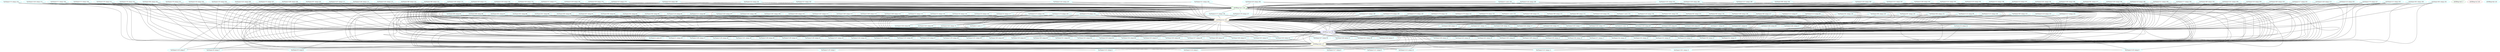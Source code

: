graph {
"VarName('t8',temp)"[color=cyan,label="VarName('t8',temp).0"]
"VarName('t129',temp)"[color=cyan,label="VarName('t129',temp).1"]
"VarName('t128',temp)"[color=cyan,label="VarName('t128',temp).2"]
"VarName('t9',temp)"[color=cyan,label="VarName('t9',temp).3"]
"VarName('t125',temp)"[color=cyan,label="VarName('t125',temp).4"]
"VarName('t124',temp)"[color=cyan,label="VarName('t124',temp).5"]
"VarName('t127',temp)"[color=cyan,label="VarName('t127',temp).6"]
"ASMReg('edi')"[color=forestgreen,label="ASMReg('edi').7"]
"VarName('t121',temp)"[color=cyan,label="VarName('t121',temp).8"]
"VarName('t120',temp)"[color=cyan,label="VarName('t120',temp).9"]
"VarName('t123',temp)"[color=cyan,label="VarName('t123',temp).10"]
"VarName('t122',temp)"[color=cyan,label="VarName('t122',temp).11"]
"VarName('t181',temp)"[color=cyan,label="VarName('t181',temp).12"]
"ASMReg('edx')"[color=yellow,label="ASMReg('edx').13"]
"VarName('t58',temp)"[color=cyan,label="VarName('t58',temp).14"]
"VarName('t59',temp)"[color=cyan,label="VarName('t59',temp).15"]
"VarName('t56',temp)"[color=cyan,label="VarName('t56',temp).16"]
"VarName('t57',temp)"[color=cyan,label="VarName('t57',temp).17"]
"VarName('t54',temp)"[color=cyan,label="VarName('t54',temp).18"]
"VarName('t55',temp)"[color=cyan,label="VarName('t55',temp).19"]
"VarName('t52',temp)"[color=cyan,label="VarName('t52',temp).20"]
"VarName('t53',temp)"[color=cyan,label="VarName('t53',temp).21"]
"VarName('t50',temp)"[color=cyan,label="VarName('t50',temp).22"]
"VarName('t51',temp)"[color=cyan,label="VarName('t51',temp).23"]
"VarName('t0',temp)"[color=cyan,label="VarName('t0',temp).24"]
"VarName('a',user)"[color=cyan,label="VarName('a',user).25"]
"VarName('t1',temp)"[color=cyan,label="VarName('t1',temp).26"]
"VarName('t190',temp)"[color=cyan,label="VarName('t190',temp).27"]
"VarName('t126',temp)"[color=cyan,label="VarName('t126',temp).28"]
"VarName('t101',temp)"[color=cyan,label="VarName('t101',temp).29"]
"VarName('t138',temp)"[color=cyan,label="VarName('t138',temp).30"]
"VarName('t139',temp)"[color=cyan,label="VarName('t139',temp).31"]
"VarName('t136',temp)"[color=cyan,label="VarName('t136',temp).32"]
"VarName('t137',temp)"[color=cyan,label="VarName('t137',temp).33"]
"VarName('t134',temp)"[color=cyan,label="VarName('t134',temp).34"]
"VarName('t135',temp)"[color=cyan,label="VarName('t135',temp).35"]
"VarName('t132',temp)"[color=cyan,label="VarName('t132',temp).36"]
"VarName('t133',temp)"[color=cyan,label="VarName('t133',temp).37"]
"VarName('t130',temp)"[color=cyan,label="VarName('t130',temp).38"]
"VarName('t131',temp)"[color=cyan,label="VarName('t131',temp).39"]
"VarName('t38',temp)"[color=cyan,label="VarName('t38',temp).40"]
"VarName('t39',temp)"[color=cyan,label="VarName('t39',temp).41"]
"VarName('t30',temp)"[color=cyan,label="VarName('t30',temp).42"]
"VarName('t31',temp)"[color=cyan,label="VarName('t31',temp).43"]
"VarName('t32',temp)"[color=cyan,label="VarName('t32',temp).44"]
"VarName('t33',temp)"[color=cyan,label="VarName('t33',temp).45"]
"VarName('t34',temp)"[color=cyan,label="VarName('t34',temp).46"]
"VarName('t35',temp)"[color=cyan,label="VarName('t35',temp).47"]
"VarName('t36',temp)"[color=cyan,label="VarName('t36',temp).48"]
"VarName('t37',temp)"[color=cyan,label="VarName('t37',temp).49"]
"VarName('t49',temp)"[color=cyan,label="VarName('t49',temp).50"]
"VarName('t48',temp)"[color=cyan,label="VarName('t48',temp).51"]
"VarName('t45',temp)"[color=cyan,label="VarName('t45',temp).52"]
"VarName('t44',temp)"[color=cyan,label="VarName('t44',temp).53"]
"VarName('t47',temp)"[color=cyan,label="VarName('t47',temp).54"]
"VarName('t46',temp)"[color=cyan,label="VarName('t46',temp).55"]
"VarName('t41',temp)"[color=cyan,label="VarName('t41',temp).56"]
"VarName('t40',temp)"[color=cyan,label="VarName('t40',temp).57"]
"VarName('t43',temp)"[color=cyan,label="VarName('t43',temp).58"]
"VarName('t42',temp)"[color=cyan,label="VarName('t42',temp).59"]
"ASMReg('esi')"[color=brown,label="ASMReg('esi').60"]
"VarName('t192',temp)"[color=cyan,label="VarName('t192',temp).61"]
"ASMReg('ebx')"[color=cyan,label="ASMReg('ebx').62"]
"VarName('t189',temp)"[color=cyan,label="VarName('t189',temp).63"]
"ASMReg('esp')"[color=blue,label="ASMReg('esp').64"]
"VarName('t187',temp)"[color=cyan,label="VarName('t187',temp).65"]
"VarName('t186',temp)"[color=cyan,label="VarName('t186',temp).66"]
"VarName('t185',temp)"[color=cyan,label="VarName('t185',temp).67"]
"VarName('t184',temp)"[color=cyan,label="VarName('t184',temp).68"]
"VarName('t183',temp)"[color=cyan,label="VarName('t183',temp).69"]
"VarName('t182',temp)"[color=cyan,label="VarName('t182',temp).70"]
"VarName('z',user)"[color=cyan,label="VarName('z',user).71"]
"VarName('t180',temp)"[color=cyan,label="VarName('t180',temp).72"]
"VarName('t107',temp)"[color=cyan,label="VarName('t107',temp).73"]
"VarName('t106',temp)"[color=cyan,label="VarName('t106',temp).74"]
"VarName('t105',temp)"[color=cyan,label="VarName('t105',temp).75"]
"VarName('t104',temp)"[color=cyan,label="VarName('t104',temp).76"]
"VarName('t103',temp)"[color=cyan,label="VarName('t103',temp).77"]
"VarName('t102',temp)"[color=cyan,label="VarName('t102',temp).78"]
"VarName('b',user)"[color=cyan,label="VarName('b',user).79"]
"VarName('t100',temp)"[color=cyan,label="VarName('t100',temp).80"]
"VarName('t109',temp)"[color=cyan,label="VarName('t109',temp).81"]
"VarName('t108',temp)"[color=cyan,label="VarName('t108',temp).82"]
"VarName('t7',temp)"[color=cyan,label="VarName('t7',temp).83"]
"ASMReg('ecx')"[color=orange,label="ASMReg('ecx').84"]
"VarName('t69',temp)"[color=cyan,label="VarName('t69',temp).85"]
"VarName('t68',temp)"[color=cyan,label="VarName('t68',temp).86"]
"VarName('t63',temp)"[color=cyan,label="VarName('t63',temp).87"]
"VarName('t62',temp)"[color=cyan,label="VarName('t62',temp).88"]
"VarName('t61',temp)"[color=cyan,label="VarName('t61',temp).89"]
"VarName('t60',temp)"[color=cyan,label="VarName('t60',temp).90"]
"VarName('t67',temp)"[color=cyan,label="VarName('t67',temp).91"]
"VarName('t66',temp)"[color=cyan,label="VarName('t66',temp).92"]
"VarName('t65',temp)"[color=cyan,label="VarName('t65',temp).93"]
"VarName('t64',temp)"[color=cyan,label="VarName('t64',temp).94"]
"VarName('t110',temp)"[color=cyan,label="VarName('t110',temp).95"]
"VarName('t111',temp)"[color=cyan,label="VarName('t111',temp).96"]
"VarName('t112',temp)"[color=cyan,label="VarName('t112',temp).97"]
"VarName('t113',temp)"[color=cyan,label="VarName('t113',temp).98"]
"VarName('t114',temp)"[color=cyan,label="VarName('t114',temp).99"]
"VarName('t115',temp)"[color=cyan,label="VarName('t115',temp).100"]
"VarName('t116',temp)"[color=cyan,label="VarName('t116',temp).101"]
"VarName('t117',temp)"[color=cyan,label="VarName('t117',temp).102"]
"VarName('t118',temp)"[color=cyan,label="VarName('t118',temp).103"]
"VarName('t119',temp)"[color=cyan,label="VarName('t119',temp).104"]
"VarName('t161',temp)"[color=cyan,label="VarName('t161',temp).105"]
"VarName('t160',temp)"[color=cyan,label="VarName('t160',temp).106"]
"VarName('t163',temp)"[color=cyan,label="VarName('t163',temp).107"]
"VarName('t162',temp)"[color=cyan,label="VarName('t162',temp).108"]
"VarName('t165',temp)"[color=cyan,label="VarName('t165',temp).109"]
"VarName('t164',temp)"[color=cyan,label="VarName('t164',temp).110"]
"VarName('t167',temp)"[color=cyan,label="VarName('t167',temp).111"]
"VarName('t166',temp)"[color=cyan,label="VarName('t166',temp).112"]
"VarName('t169',temp)"[color=cyan,label="VarName('t169',temp).113"]
"VarName('t168',temp)"[color=cyan,label="VarName('t168',temp).114"]
"VarName('t2',temp)"[color=cyan,label="VarName('t2',temp).115"]
"VarName('t3',temp)"[color=cyan,label="VarName('t3',temp).116"]
"VarName('t4',temp)"[color=cyan,label="VarName('t4',temp).117"]
"VarName('t5',temp)"[color=cyan,label="VarName('t5',temp).118"]
"VarName('t6',temp)"[color=cyan,label="VarName('t6',temp).119"]
"VarName('y',user)"[color=cyan,label="VarName('y',user).120"]
"VarName('t148',temp)"[color=cyan,label="VarName('t148',temp).121"]
"VarName('t98',temp)"[color=cyan,label="VarName('t98',temp).122"]
"VarName('t99',temp)"[color=cyan,label="VarName('t99',temp).123"]
"VarName('c',user)"[color=cyan,label="VarName('c',user).124"]
"VarName('t92',temp)"[color=cyan,label="VarName('t92',temp).125"]
"VarName('t93',temp)"[color=cyan,label="VarName('t93',temp).126"]
"VarName('t90',temp)"[color=cyan,label="VarName('t90',temp).127"]
"VarName('t91',temp)"[color=cyan,label="VarName('t91',temp).128"]
"VarName('t96',temp)"[color=cyan,label="VarName('t96',temp).129"]
"VarName('t97',temp)"[color=cyan,label="VarName('t97',temp).130"]
"VarName('t94',temp)"[color=cyan,label="VarName('t94',temp).131"]
"VarName('t95',temp)"[color=cyan,label="VarName('t95',temp).132"]
"VarName('t172',temp)"[color=cyan,label="VarName('t172',temp).133"]
"VarName('t173',temp)"[color=cyan,label="VarName('t173',temp).134"]
"VarName('t170',temp)"[color=cyan,label="VarName('t170',temp).135"]
"VarName('t171',temp)"[color=cyan,label="VarName('t171',temp).136"]
"VarName('t176',temp)"[color=cyan,label="VarName('t176',temp).137"]
"VarName('t177',temp)"[color=cyan,label="VarName('t177',temp).138"]
"VarName('t174',temp)"[color=cyan,label="VarName('t174',temp).139"]
"VarName('t175',temp)"[color=cyan,label="VarName('t175',temp).140"]
"VarName('t178',temp)"[color=cyan,label="VarName('t178',temp).141"]
"VarName('t179',temp)"[color=cyan,label="VarName('t179',temp).142"]
"VarName('t74',temp)"[color=cyan,label="VarName('t74',temp).143"]
"ASMReg('eax')"[color=green,label="ASMReg('eax').144"]
"VarName('t76',temp)"[color=cyan,label="VarName('t76',temp).145"]
"VarName('t77',temp)"[color=cyan,label="VarName('t77',temp).146"]
"VarName('t70',temp)"[color=cyan,label="VarName('t70',temp).147"]
"VarName('t71',temp)"[color=cyan,label="VarName('t71',temp).148"]
"VarName('t72',temp)"[color=cyan,label="VarName('t72',temp).149"]
"VarName('t73',temp)"[color=cyan,label="VarName('t73',temp).150"]
"VarName('t144',temp)"[color=cyan,label="VarName('t144',temp).151"]
"VarName('t78',temp)"[color=cyan,label="VarName('t78',temp).152"]
"VarName('t79',temp)"[color=cyan,label="VarName('t79',temp).153"]
"VarName('t89',temp)"[color=cyan,label="VarName('t89',temp).154"]
"VarName('t88',temp)"[color=cyan,label="VarName('t88',temp).155"]
"VarName('t191',temp)"[color=cyan,label="VarName('t191',temp).156"]
"VarName('t81',temp)"[color=cyan,label="VarName('t81',temp).157"]
"VarName('t80',temp)"[color=cyan,label="VarName('t80',temp).158"]
"VarName('t83',temp)"[color=cyan,label="VarName('t83',temp).159"]
"VarName('t82',temp)"[color=cyan,label="VarName('t82',temp).160"]
"VarName('t85',temp)"[color=cyan,label="VarName('t85',temp).161"]
"VarName('t84',temp)"[color=cyan,label="VarName('t84',temp).162"]
"VarName('t87',temp)"[color=cyan,label="VarName('t87',temp).163"]
"VarName('t86',temp)"[color=cyan,label="VarName('t86',temp).164"]
"VarName('t149',temp)"[color=cyan,label="VarName('t149',temp).165"]
"VarName('t193',temp)"[color=cyan,label="VarName('t193',temp).166"]
"VarName('t143',temp)"[color=cyan,label="VarName('t143',temp).167"]
"VarName('t194',temp)"[color=cyan,label="VarName('t194',temp).168"]
"VarName('t141',temp)"[color=cyan,label="VarName('t141',temp).169"]
"VarName('t140',temp)"[color=cyan,label="VarName('t140',temp).170"]
"VarName('t147',temp)"[color=cyan,label="VarName('t147',temp).171"]
"VarName('t146',temp)"[color=cyan,label="VarName('t146',temp).172"]
"VarName('t145',temp)"[color=cyan,label="VarName('t145',temp).173"]
"VarName('t195',temp)"[color=cyan,label="VarName('t195',temp).174"]
"VarName('t29',temp)"[color=cyan,label="VarName('t29',temp).175"]
"VarName('t28',temp)"[color=cyan,label="VarName('t28',temp).176"]
"VarName('t27',temp)"[color=cyan,label="VarName('t27',temp).177"]
"VarName('t26',temp)"[color=cyan,label="VarName('t26',temp).178"]
"VarName('t25',temp)"[color=cyan,label="VarName('t25',temp).179"]
"VarName('t24',temp)"[color=cyan,label="VarName('t24',temp).180"]
"VarName('t23',temp)"[color=cyan,label="VarName('t23',temp).181"]
"VarName('t22',temp)"[color=cyan,label="VarName('t22',temp).182"]
"VarName('t21',temp)"[color=cyan,label="VarName('t21',temp).183"]
"VarName('t20',temp)"[color=cyan,label="VarName('t20',temp).184"]
"VarName('x',user)"[color=cyan,label="VarName('x',user).185"]
"VarName('t154',temp)"[color=cyan,label="VarName('t154',temp).186"]
"VarName('t155',temp)"[color=cyan,label="VarName('t155',temp).187"]
"VarName('t156',temp)"[color=cyan,label="VarName('t156',temp).188"]
"VarName('t157',temp)"[color=cyan,label="VarName('t157',temp).189"]
"VarName('t150',temp)"[color=cyan,label="VarName('t150',temp).190"]
"VarName('t151',temp)"[color=cyan,label="VarName('t151',temp).191"]
"VarName('t152',temp)"[color=cyan,label="VarName('t152',temp).192"]
"VarName('t153',temp)"[color=cyan,label="VarName('t153',temp).193"]
"VarName('t158',temp)"[color=cyan,label="VarName('t158',temp).194"]
"VarName('t159',temp)"[color=cyan,label="VarName('t159',temp).195"]
"VarName('t12',temp)"[color=cyan,label="VarName('t12',temp).196"]
"VarName('t13',temp)"[color=cyan,label="VarName('t13',temp).197"]
"VarName('t10',temp)"[color=cyan,label="VarName('t10',temp).198"]
"VarName('t11',temp)"[color=cyan,label="VarName('t11',temp).199"]
"VarName('t16',temp)"[color=cyan,label="VarName('t16',temp).200"]
"VarName('t17',temp)"[color=cyan,label="VarName('t17',temp).201"]
"VarName('t14',temp)"[color=cyan,label="VarName('t14',temp).202"]
"VarName('t15',temp)"[color=cyan,label="VarName('t15',temp).203"]
"VarName('t18',temp)"[color=cyan,label="VarName('t18',temp).204"]
"VarName('t19',temp)"[color=cyan,label="VarName('t19',temp).205"]
"VarName('t142',temp)"[color=cyan,label="VarName('t142',temp).206"]
"VarName('t75',temp)"[color=cyan,label="VarName('t75',temp).207"]
"VarName('t188',temp)"[color=cyan,label="VarName('t188',temp).208"]

"VarName('t89',temp)" -- "ASMReg('ecx')"
"VarName('t18',temp)" -- "ASMReg('edx')"
"ASMReg('eax')" -- "VarName('t175',temp)"
"VarName('t177',temp)" -- "ASMReg('esp')"
"ASMReg('esp')" -- "VarName('t30',temp)"
"VarName('t27',temp)" -- "ASMReg('edx')"
"VarName('t179',temp)" -- "ASMReg('edx')"
"VarName('t74',temp)" -- "ASMReg('edx')"
"VarName('t106',temp)" -- "ASMReg('edx')"
"ASMReg('eax')" -- "VarName('t38',temp)"
"ASMReg('eax')" -- "VarName('t65',temp)"
"VarName('c',user)" -- "ASMReg('esp')"
"ASMReg('eax')" -- "VarName('t165',temp)"
"ASMReg('eax')" -- "VarName('t47',temp)"
"VarName('t132',temp)" -- "ASMReg('edx')"
"ASMReg('eax')" -- "VarName('t179',temp)"
"VarName('t50',temp)" -- "ASMReg('edx')"
"ASMReg('eax')" -- "VarName('t176',temp)"
"ASMReg('eax')" -- "VarName('t121',temp)"
"VarName('t54',temp)" -- "ASMReg('edx')"
"VarName('t96',temp)" -- "ASMReg('edx')"
"VarName('t115',temp)" -- "ASMReg('esp')"
"VarName('t63',temp)" -- "ASMReg('edx')"
"VarName('t188',temp)" -- "ASMReg('ecx')"
"VarName('t149',temp)" -- "ASMReg('esp')"
"ASMReg('ecx')" -- "VarName('t35',temp)"
"VarName('t28',temp)" -- "ASMReg('ecx')"
"VarName('t141',temp)" -- "ASMReg('eax')"
"ASMReg('esp')" -- "VarName('t52',temp)"
"VarName('t82',temp)" -- "ASMReg('edx')"
"ASMReg('eax')" -- "ASMReg('edx')"
"VarName('t4',temp)" -- "ASMReg('ecx')"
"VarName('t5',temp)" -- "ASMReg('esp')"
"VarName('t14',temp)" -- "ASMReg('eax')"
"VarName('t15',temp)" -- "ASMReg('eax')"
"VarName('t14',temp)" -- "ASMReg('ecx')"
"VarName('t178',temp)" -- "ASMReg('edx')"
"VarName('t18',temp)" -- "ASMReg('esp')"
"VarName('t34',temp)" -- "ASMReg('edx')"
"VarName('t17',temp)" -- "ASMReg('esp')"
"VarName('t169',temp)" -- "ASMReg('edx')"
"VarName('t11',temp)" -- "ASMReg('ecx')"
"ASMReg('ecx')" -- "VarName('t139',temp)"
"ASMReg('esp')" -- "VarName('t9',temp)"
"ASMReg('eax')" -- "VarName('t185',temp)"
"VarName('t112',temp)" -- "ASMReg('edx')"
"ASMReg('ecx')" -- "VarName('t106',temp)"
"VarName('t70',temp)" -- "ASMReg('esp')"
"VarName('t169',temp)" -- "ASMReg('esp')"
"ASMReg('esp')" -- "VarName('t135',temp)"
"ASMReg('ecx')" -- "VarName('a',user)"
"ASMReg('eax')" -- "VarName('t128',temp)"
"ASMReg('eax')" -- "VarName('t183',temp)"
"VarName('t11',temp)" -- "ASMReg('esp')"
"ASMReg('ecx')" -- "VarName('t181',temp)"
"VarName('t151',temp)" -- "ASMReg('esp')"
"ASMReg('eax')" -- "VarName('t0',temp)"
"ASMReg('ecx')" -- "VarName('t32',temp)"
"ASMReg('eax')" -- "VarName('t102',temp)"
"VarName('t28',temp)" -- "ASMReg('edx')"
"VarName('t147',temp)" -- "ASMReg('eax')"
"VarName('t96',temp)" -- "ASMReg('esp')"
"VarName('t66',temp)" -- "ASMReg('ecx')"
"VarName('t152',temp)" -- "ASMReg('eax')"
"VarName('t149',temp)" -- "ASMReg('eax')"
"VarName('t186',temp)" -- "ASMReg('edx')"
"VarName('t176',temp)" -- "ASMReg('esp')"
"VarName('t140',temp)" -- "ASMReg('eax')"
"VarName('t95',temp)" -- "ASMReg('esp')"
"VarName('t82',temp)" -- "ASMReg('esp')"
"VarName('t81',temp)" -- "ASMReg('eax')"
"ASMReg('ecx')" -- "VarName('t123',temp)"
"ASMReg('ecx')" -- "VarName('t132',temp)"
"VarName('t195',temp)" -- "ASMReg('eax')"
"ASMReg('eax')" -- "VarName('t93',temp)"
"VarName('t100',temp)" -- "ASMReg('edx')"
"VarName('t193',temp)" -- "ASMReg('ecx')"
"VarName('t157',temp)" -- "ASMReg('esp')"
"ASMReg('ecx')" -- "VarName('t109',temp)"
"VarName('t45',temp)" -- "ASMReg('edx')"
"ASMReg('eax')" -- "VarName('t49',temp)"
"ASMReg('eax')" -- "VarName('t51',temp)"
"VarName('t179',temp)" -- "ASMReg('esp')"
"ASMReg('eax')" -- "VarName('t169',temp)"
"ASMReg('esp')" -- "VarName('a',user)"
"VarName('t170',temp)" -- "ASMReg('ecx')"
"VarName('t114',temp)" -- "ASMReg('esp')"
"ASMReg('eax')" -- "VarName('c',user)"
"ASMReg('eax')" -- "VarName('t133',temp)"
"ASMReg('edx')" -- "VarName('t120',temp)"
"ASMReg('esp')" -- "VarName('t44',temp)"
"ASMReg('ecx')" -- "VarName('t55',temp)"
"VarName('t86',temp)" -- "ASMReg('esp')"
"VarName('t166',temp)" -- "ASMReg('edx')"
"ASMReg('ecx')" -- "VarName('t44',temp)"
"ASMReg('esp')" -- "VarName('t189',temp)"
"ASMReg('eax')" -- "VarName('t3',temp)"
"VarName('t88',temp)" -- "ASMReg('ecx')"
"VarName('t16',temp)" -- "ASMReg('esp')"
"ASMReg('ecx')" -- "VarName('t120',temp)"
"ASMReg('ecx')" -- "VarName('t54',temp)"
"VarName('t172',temp)" -- "ASMReg('ecx')"
"ASMReg('esp')" -- "VarName('t35',temp)"
"ASMReg('eax')" -- "VarName('t98',temp)"
"VarName('t167',temp)" -- "ASMReg('esp')"
"ASMReg('eax')" -- "VarName('t35',temp)"
"ASMReg('eax')" -- "VarName('t60',temp)"
"ASMReg('ecx')" -- "VarName('t7',temp)"
"VarName('t119',temp)" -- "ASMReg('edx')"
"VarName('t135',temp)" -- "ASMReg('edx')"
"VarName('t38',temp)" -- "ASMReg('edx')"
"ASMReg('esp')" -- "VarName('t101',temp)"
"VarName('t157',temp)" -- "ASMReg('eax')"
"VarName('t84',temp)" -- "ASMReg('edx')"
"VarName('t57',temp)" -- "ASMReg('edx')"
"VarName('t91',temp)" -- "ASMReg('edx')"
"ASMReg('eax')" -- "VarName('t138',temp)"
"ASMReg('eax')" -- "VarName('t124',temp)"
"VarName('t150',temp)" -- "ASMReg('edx')"
"VarName('t17',temp)" -- "ASMReg('ecx')"
"ASMReg('eax')" -- "VarName('t116',temp)"
"ASMReg('esp')" -- "VarName('t192',temp)"
"VarName('t170',temp)" -- "ASMReg('edx')"
"VarName('t180',temp)" -- "ASMReg('edx')"
"VarName('t33',temp)" -- "ASMReg('edx')"
"VarName('t97',temp)" -- "ASMReg('ecx')"
"ASMReg('esp')" -- "VarName('t32',temp)"
"VarName('x',user)" -- "ASMReg('esp')"
"ASMReg('eax')" -- "VarName('t63',temp)"
"VarName('t83',temp)" -- "ASMReg('esp')"
"VarName('t130',temp)" -- "ASMReg('edx')"
"VarName('t29',temp)" -- "ASMReg('esp')"
"ASMReg('eax')" -- "VarName('t67',temp)"
"VarName('t134',temp)" -- "ASMReg('edx')"
"ASMReg('eax')" -- "VarName('t167',temp)"
"VarName('t156',temp)" -- "ASMReg('eax')"
"VarName('t16',temp)" -- "ASMReg('edx')"
"ASMReg('eax')" -- "VarName('t45',temp)"
"VarName('t6',temp)" -- "ASMReg('ecx')"
"VarName('t90',temp)" -- "ASMReg('edx')"
"ASMReg('esp')" -- "VarName('t132',temp)"
"VarName('t166',temp)" -- "ASMReg('esp')"
"VarName('t190',temp)" -- "ASMReg('edx')"
"VarName('t154',temp)" -- "ASMReg('ecx')"
"VarName('t17',temp)" -- "ASMReg('eax')"
"VarName('t78',temp)" -- "ASMReg('esp')"
"VarName('t87',temp)" -- "ASMReg('esp')"
"ASMReg('ecx')" -- "VarName('t37',temp)"
"ASMReg('eax')" -- "VarName('t105',temp)"
"VarName('t114',temp)" -- "ASMReg('edx')"
"ASMReg('esp')" -- "VarName('t50',temp)"
"ASMReg('ecx')" -- "VarName('t59',temp)"
"VarName('t32',temp)" -- "ASMReg('edx')"
"ASMReg('ecx')" -- "VarName('t48',temp)"
"VarName('t5',temp)" -- "ASMReg('edx')"
"VarName('t166',temp)" -- "ASMReg('ecx')"
"VarName('t65',temp)" -- "ASMReg('ecx')"
"VarName('t100',temp)" -- "ASMReg('esp')"
"ASMReg('eax')" -- "VarName('t187',temp)"
"VarName('t80',temp)" -- "ASMReg('ecx')"
"VarName('t72',temp)" -- "ASMReg('eax')"
"ASMReg('ecx')" -- "VarName('t104',temp)"
"VarName('y',user)" -- "ASMReg('edx')"
"VarName('t98',temp)" -- "ASMReg('esp')"
"VarName('t176',temp)" -- "ASMReg('edx')"
"VarName('t21',temp)" -- "ASMReg('eax')"
"VarName('t66',temp)" -- "ASMReg('esp')"
"VarName('t183',temp)" -- "ASMReg('esp')"
"VarName('t51',temp)" -- "ASMReg('edx')"
"VarName('t89',temp)" -- "ASMReg('eax')"
"VarName('t164',temp)" -- "ASMReg('ecx')"
"ASMReg('ecx')" -- "VarName('t187',temp)"
"VarName('t25',temp)" -- "ASMReg('eax')"
"ASMReg('eax')" -- "VarName('t134',temp)"
"VarName('t191',temp)" -- "ASMReg('ecx')"
"ASMReg('esp')" -- "VarName('t59',temp)"
"ASMReg('esp')" -- "ASMReg('esp')"
"ASMReg('ecx')" -- "VarName('t52',temp)"
"ASMReg('ecx')" -- "VarName('b',user)"
"VarName('t80',temp)" -- "ASMReg('esp')"
"VarName('t88',temp)" -- "ASMReg('edx')"
"VarName('t27',temp)" -- "ASMReg('ecx')"
"VarName('t173',temp)" -- "ASMReg('ecx')"
"VarName('t70',temp)" -- "ASMReg('edx')"
"VarName('t102',temp)" -- "ASMReg('edx')"
"ASMReg('ecx')" -- "VarName('t130',temp)"
"ASMReg('eax')" -- "VarName('t59',temp)"
"VarName('t150',temp)" -- "ASMReg('eax')"
"VarName('t81',temp)" -- "ASMReg('edx')"
"ASMReg('eax')" -- "VarName('t95',temp)"
"ASMReg('eax')" -- "VarName('t61',temp)"
"ASMReg('eax')" -- "VarName('t32',temp)"
"ASMReg('eax')" -- "VarName('t53',temp)"
"ASMReg('ecx')" -- "VarName('t8',temp)"
"VarName('t13',temp)" -- "ASMReg('eax')"
"VarName('t1',temp)" -- "ASMReg('edx')"
"VarName('t15',temp)" -- "ASMReg('ecx')"
"VarName('t160',temp)" -- "ASMReg('esp')"
"VarName('t175',temp)" -- "ASMReg('esp')"
"VarName('t164',temp)" -- "ASMReg('edx')"
"ASMReg('esp')" -- "VarName('t125',temp)"
"VarName('t19',temp)" -- "ASMReg('ecx')"
"ASMReg('esp')" -- "VarName('t46',temp)"
"VarName('t157',temp)" -- "ASMReg('edx')"
"ASMReg('eax')" -- "VarName('t117',temp)"
"ASMReg('ecx')" -- "VarName('t46',temp)"
"VarName('t94',temp)" -- "ASMReg('edx')"
"ASMReg('eax')" -- "VarName('t1',temp)"
"VarName('t171',temp)" -- "ASMReg('ecx')"
"VarName('t82',temp)" -- "ASMReg('eax')"
"ASMReg('esp')" -- "VarName('t37',temp)"
"ASMReg('eax')" -- "VarName('t50',temp)"
"VarName('t116',temp)" -- "ASMReg('ecx')"
"VarName('t137',temp)" -- "ASMReg('edx')"
"VarName('t36',temp)" -- "ASMReg('edx')"
"ASMReg('eax')" -- "VarName('t58',temp)"
"ASMReg('eax')" -- "VarName('t62',temp)"
"ASMReg('ecx')" -- "VarName('t1',temp)"
"VarName('t146',temp)" -- "ASMReg('edx')"
"VarName('t11',temp)" -- "ASMReg('edx')"
"VarName('t6',temp)" -- "ASMReg('esp')"
"VarName('t93',temp)" -- "ASMReg('edx')"
"ASMReg('esp')" -- "VarName('t127',temp)"
"VarName('t91',temp)" -- "ASMReg('ecx')"
"VarName('t178',temp)" -- "ASMReg('ecx')"
"VarName('t0',temp)" -- "ASMReg('edx')"
"VarName('t155',temp)" -- "ASMReg('ecx')"
"VarName('t85',temp)" -- "ASMReg('ecx')"
"VarName('a',user)" -- "ASMReg('edx')"
"VarName('t81',temp)" -- "ASMReg('esp')"
"VarName('t147',temp)" -- "ASMReg('edx')"
"VarName('t113',temp)" -- "ASMReg('edx')"
"ASMReg('ecx')" -- "VarName('t38',temp)"
"ASMReg('esp')" -- "VarName('t138',temp)"
"ASMReg('eax')" -- "VarName('t108',temp)"
"VarName('t31',temp)" -- "ASMReg('edx')"
"VarName('t94',temp)" -- "ASMReg('ecx')"
"VarName('t142',temp)" -- "ASMReg('eax')"
"VarName('t193',temp)" -- "ASMReg('eax')"
"ASMReg('ecx')" -- "VarName('t129',temp)"
"VarName('t65',temp)" -- "ASMReg('esp')"
"VarName('t83',temp)" -- "ASMReg('ecx')"
"ASMReg('ecx')" -- "VarName('t103',temp)"
"VarName('t24',temp)" -- "ASMReg('ecx')"
"VarName('t171',temp)" -- "ASMReg('edx')"
"ASMReg('eax')" -- "VarName('t43',temp)"
"ASMReg('eax')" -- "VarName('t74',temp)"
"ASMReg('eax')" -- "VarName('t163',temp)"
"ASMReg('esp')" -- "VarName('t130',temp)"
"VarName('t2',temp)" -- "ASMReg('esp')"
"VarName('t67',temp)" -- "ASMReg('edx')"
"VarName('t167',temp)" -- "ASMReg('ecx')"
"ASMReg('ecx')" -- "VarName('t182',temp)"
"VarName('t7',temp)" -- "ASMReg('esp')"
"ASMReg('ecx')" -- "VarName('t31',temp)"
"ASMReg('eax')" -- "VarName('t107',temp)"
"ASMReg('esp')" -- "VarName('t56',temp)"
"VarName('t74',temp)" -- "ASMReg('esp')"
"VarName('t143',temp)" -- "ASMReg('eax')"
"VarName('t26',temp)" -- "ASMReg('ecx')"
"VarName('t141',temp)" -- "ASMReg('esp')"
"VarName('t194',temp)" -- "ASMReg('edx')"
"VarName('t77',temp)" -- "ASMReg('edx')"
"VarName('t91',temp)" -- "ASMReg('esp')"
"VarName('t146',temp)" -- "ASMReg('esp')"
"VarName('t148',temp)" -- "ASMReg('esp')"
"ASMReg('ecx')" -- "VarName('t39',temp)"
"ASMReg('eax')" -- "VarName('t181',temp)"
"VarName('t131',temp)" -- "ASMReg('edx')"
"VarName('t168',temp)" -- "ASMReg('esp')"
"VarName('t161',temp)" -- "ASMReg('edx')"
"VarName('t12',temp)" -- "ASMReg('ecx')"
"ASMReg('eax')" -- "VarName('t115',temp)"
"ASMReg('eax')" -- "VarName('t54',temp)"
"ASMReg('eax')" -- "VarName('t172',temp)"
"ASMReg('esp')" -- "VarName('t139',temp)"
"ASMReg('eax')" -- "ASMReg('eax')"
"VarName('x',user)" -- "ASMReg('ecx')"
"VarName('t143',temp)" -- "ASMReg('esp')"
"ASMReg('eax')" -- "VarName('t97',temp)"
"ASMReg('eax')" -- "VarName('t2',temp)"
"VarName('t189',temp)" -- "ASMReg('edx')"
"ASMReg('ecx')" -- "VarName('t185',temp)"
"VarName('t2',temp)" -- "ASMReg('ecx')"
"ASMReg('eax')" -- "VarName('t136',temp)"
"ASMReg('edx')" -- "VarName('t123',temp)"
"ASMReg('ecx')" -- "VarName('t190',temp)"
"ASMReg('esp')" -- "VarName('t41',temp)"
"ASMReg('ecx')" -- "VarName('t50',temp)"
"ASMReg('ecx')" -- "VarName('t41',temp)"
"ASMReg('eax')" -- "VarName('a',user)"
"ASMReg('eax')" -- "VarName('t118',temp)"
"VarName('t159',temp)" -- "ASMReg('esp')"
"VarName('t150',temp)" -- "ASMReg('ecx')"
"VarName('t152',temp)" -- "ASMReg('edx')"
"VarName('t85',temp)" -- "ASMReg('esp')"
"ASMReg('ecx')" -- "VarName('t127',temp)"
"VarName('t79',temp)" -- "ASMReg('eax')"
"ASMReg('ecx')" -- "VarName('t136',temp)"
"VarName('t117',temp)" -- "ASMReg('ecx')"
"ASMReg('eax')" -- "ASMReg('esp')"
"VarName('t179',temp)" -- "ASMReg('ecx')"
"VarName('t182',temp)" -- "ASMReg('edx')"
"VarName('t191',temp)" -- "ASMReg('edx')"
"VarName('t154',temp)" -- "ASMReg('eax')"
"ASMReg('eax')" -- "VarName('t30',temp)"
"VarName('b',user)" -- "ASMReg('esp')"
"VarName('t161',temp)" -- "ASMReg('ecx')"
"VarName('t144',temp)" -- "ASMReg('esp')"
"ASMReg('eax')" -- "VarName('t186',temp)"
"ASMReg('esp')" -- "VarName('t122',temp)"
"VarName('t155',temp)" -- "ASMReg('edx')"
"VarName('t41',temp)" -- "ASMReg('edx')"
"VarName('t84',temp)" -- "ASMReg('ecx')"
"VarName('t159',temp)" -- "ASMReg('edx')"
"ASMReg('edx')" -- "VarName('t124',temp)"
"ASMReg('eax')" -- "ASMReg('ecx')"
"VarName('t140',temp)" -- "ASMReg('edx')"
"ASMReg('esp')" -- "VarName('t48',temp)"
"VarName('t61',temp)" -- "ASMReg('edx')"
"ASMReg('ecx')" -- "VarName('t125',temp)"
"VarName('t95',temp)" -- "ASMReg('ecx')"
"ASMReg('eax')" -- "VarName('t7',temp)"
"VarName('t159',temp)" -- "ASMReg('eax')"
"ASMReg('eax')" -- "VarName('t177',temp)"
"VarName('t116',temp)" -- "ASMReg('edx')"
"ASMReg('esp')" -- "VarName('t31',temp)"
"VarName('t20',temp)" -- "ASMReg('ecx')"
"VarName('t107',temp)" -- "ASMReg('edx')"
"VarName('t153',temp)" -- "ASMReg('eax')"
"VarName('t82',temp)" -- "ASMReg('ecx')"
"VarName('t58',temp)" -- "ASMReg('edx')"
"ASMReg('eax')" -- "VarName('t39',temp)"
"VarName('t62',temp)" -- "ASMReg('esp')"
"ASMReg('eax')" -- "VarName('t164',temp)"
"VarName('t23',temp)" -- "ASMReg('ecx')"
"VarName('t177',temp)" -- "ASMReg('ecx')"
"VarName('t73',temp)" -- "ASMReg('ecx')"
"VarName('t29',temp)" -- "ASMReg('eax')"
"ASMReg('eax')" -- "VarName('t46',temp)"
"ASMReg('esp')" -- "VarName('t129',temp)"
"VarName('t145',temp)" -- "ASMReg('edx')"
"VarName('x',user)" -- "ASMReg('eax')"
"VarName('t141',temp)" -- "ASMReg('edx')"
"ASMReg('eax')" -- "VarName('t120',temp)"
"VarName('t174',temp)" -- "ASMReg('edx')"
"VarName('t12',temp)" -- "ASMReg('eax')"
"ASMReg('ecx')" -- "VarName('t189',temp)"
"VarName('t195',temp)" -- "ASMReg('ecx')"
"VarName('t158',temp)" -- "ASMReg('esp')"
"ASMReg('esp')" -- "VarName('t53',temp)"
"VarName('t53',temp)" -- "ASMReg('edx')"
"VarName('t95',temp)" -- "ASMReg('edx')"
"VarName('t26',temp)" -- "ASMReg('esp')"
"VarName('t156',temp)" -- "ASMReg('ecx')"
"VarName('t193',temp)" -- "ASMReg('edx')"
"VarName('z',user)" -- "ASMReg('edx')"
"ASMReg('eax')" -- "VarName('t90',temp)"
"VarName('t146',temp)" -- "ASMReg('ecx')"
"VarName('t109',temp)" -- "ASMReg('esp')"
"VarName('t28',temp)" -- "ASMReg('esp')"
"VarName('t14',temp)" -- "ASMReg('edx')"
"VarName('t25',temp)" -- "ASMReg('edx')"
"VarName('t173',temp)" -- "ASMReg('edx')"
"ASMReg('eax')" -- "VarName('t184',temp)"
"VarName('t37',temp)" -- "ASMReg('edx')"
"VarName('t76',temp)" -- "ASMReg('edx')"
"ASMReg('ecx')" -- "VarName('t101',temp)"
"ASMReg('eax')" -- "VarName('t41',temp)"
"VarName('t71',temp)" -- "ASMReg('eax')"
"VarName('t10',temp)" -- "ASMReg('edx')"
"ASMReg('esp')" -- "VarName('t136',temp)"
"ASMReg('eax')" -- "VarName('t170',temp)"
"VarName('t79',temp)" -- "ASMReg('esp')"
"VarName('t145',temp)" -- "ASMReg('ecx')"
"VarName('c',user)" -- "ASMReg('ecx')"
"VarName('t93',temp)" -- "ASMReg('ecx')"
"VarName('t61',temp)" -- "ASMReg('esp')"
"ASMReg('ecx')" -- "VarName('t180',temp)"
"ASMReg('ecx')" -- "VarName('t33',temp)"
"ASMReg('edx')" -- "VarName('t128',temp)"
"VarName('t65',temp)" -- "ASMReg('edx')"
"ASMReg('eax')" -- "VarName('t101',temp)"
"ASMReg('esp')" -- "VarName('t54',temp)"
"VarName('t192',temp)" -- "ASMReg('edx')"
"VarName('t21',temp)" -- "ASMReg('ecx')"
"VarName('t79',temp)" -- "ASMReg('edx')"
"VarName('t15',temp)" -- "ASMReg('esp')"
"VarName('t175',temp)" -- "ASMReg('ecx')"
"ASMReg('esp')" -- "VarName('t181',temp)"
"VarName('t151',temp)" -- "ASMReg('ecx')"
"VarName('t80',temp)" -- "ASMReg('eax')"
"VarName('t111',temp)" -- "ASMReg('esp')"
"VarName('t188',temp)" -- "ASMReg('eax')"
"ASMReg('ecx')" -- "VarName('t122',temp)"
"ASMReg('ecx')" -- "VarName('t133',temp)"
"VarName('t63',temp)" -- "ASMReg('esp')"
"VarName('t78',temp)" -- "ASMReg('edx')"
"VarName('t25',temp)" -- "ASMReg('esp')"
"VarName('t68',temp)" -- "ASMReg('esp')"
"ASMReg('ecx')" -- "VarName('t108',temp)"
"VarName('t160',temp)" -- "ASMReg('ecx')"
"ASMReg('eax')" -- "VarName('t48',temp)"
"ASMReg('eax')" -- "VarName('t56',temp)"
"ASMReg('eax')" -- "VarName('t174',temp)"
"VarName('t108',temp)" -- "ASMReg('esp')"
"VarName('t176',temp)" -- "ASMReg('ecx')"
"VarName('z',user)" -- "ASMReg('esp')"
"VarName('t153',temp)" -- "ASMReg('esp')"
"ASMReg('eax')" -- "VarName('t111',temp)"
"VarName('t157',temp)" -- "ASMReg('ecx')"
"VarName('t46',temp)" -- "ASMReg('edx')"
"VarName('t87',temp)" -- "ASMReg('ecx')"
"VarName('c',user)" -- "ASMReg('edx')"
"VarName('t13',temp)" -- "ASMReg('edx')"
"VarName('t142',temp)" -- "ASMReg('esp')"
"ASMReg('eax')" -- "VarName('t130',temp)"
"ASMReg('edx')" -- "VarName('t121',temp)"
"ASMReg('ecx')" -- "VarName('t192',temp)"
"VarName('t99',temp)" -- "ASMReg('ecx')"
"ASMReg('esp')" -- "VarName('t43',temp)"
"ASMReg('esp')" -- "VarName('t120',temp)"
"ASMReg('ecx')" -- "VarName('t56',temp)"
"VarName('t27',temp)" -- "ASMReg('esp')"
"ASMReg('ecx')" -- "VarName('t43',temp)"
"VarName('t188',temp)" -- "ASMReg('esp')"
"VarName('t76',temp)" -- "ASMReg('eax')"
"VarName('t20',temp)" -- "ASMReg('edx')"
"VarName('t111',temp)" -- "ASMReg('edx')"
"ASMReg('ecx')" -- "VarName('t134',temp)"
"ASMReg('eax')" -- "VarName('t99',temp)"
"VarName('t114',temp)" -- "ASMReg('ecx')"
"VarName('t74',temp)" -- "ASMReg('ecx')"
"VarName('t22',temp)" -- "ASMReg('ecx')"
"ASMReg('eax')" -- "VarName('t36',temp)"
"VarName('t118',temp)" -- "ASMReg('edx')"
"VarName('t112',temp)" -- "ASMReg('esp')"
"VarName('t43',temp)" -- "ASMReg('edx')"
"VarName('t81',temp)" -- "ASMReg('ecx')"
"VarName('t47',temp)" -- "ASMReg('edx')"
"VarName('t85',temp)" -- "ASMReg('edx')"
"VarName('t56',temp)" -- "ASMReg('edx')"
"ASMReg('esp')" -- "VarName('t124',temp)"
"VarName('t142',temp)" -- "ASMReg('edx')"
"VarName('t22',temp)" -- "ASMReg('eax')"
"VarName('t21',temp)" -- "ASMReg('edx')"
"VarName('t188',temp)" -- "ASMReg('edx')"
"ASMReg('eax')" -- "VarName('t139',temp)"
"ASMReg('eax')" -- "VarName('t127',temp)"
"VarName('t195',temp)" -- "ASMReg('edx')"
"ASMReg('ecx')" -- "VarName('z',user)"
"VarName('t2',temp)" -- "ASMReg('edx')"
"VarName('t76',temp)" -- "ASMReg('esp')"
"VarName('t19',temp)" -- "ASMReg('esp')"
"VarName('t158',temp)" -- "ASMReg('ecx')"
"VarName('t14',temp)" -- "ASMReg('esp')"
"VarName('t173',temp)" -- "ASMReg('esp')"
"ASMReg('eax')" -- "VarName('t5',temp)"
"VarName('t138',temp)" -- "ASMReg('edx')"
"VarName('t110',temp)" -- "ASMReg('esp')"
"ASMReg('eax')" -- "VarName('t44',temp)"
"VarName('t18',temp)" -- "ASMReg('ecx')"
"VarName('t109',temp)" -- "ASMReg('edx')"
"VarName('t153',temp)" -- "ASMReg('edx')"
"ASMReg('esp')" -- "VarName('t33',temp)"
"VarName('t169',temp)" -- "ASMReg('ecx')"
"VarName('t98',temp)" -- "ASMReg('edx')"
"VarName('t26',temp)" -- "ASMReg('edx')"
"VarName('t75',temp)" -- "ASMReg('edx')"
"ASMReg('eax')" -- "VarName('t66',temp)"
"VarName('t149',temp)" -- "ASMReg('edx')"
"VarName('t87',temp)" -- "ASMReg('eax')"
"ASMReg('eax')" -- "VarName('t64',temp)"
"VarName('t152',temp)" -- "ASMReg('esp')"
"VarName('t20',temp)" -- "ASMReg('esp')"
"ASMReg('eax')" -- "VarName('t178',temp)"
"VarName('t133',temp)" -- "ASMReg('edx')"
"ASMReg('esp')" -- "VarName('t133',temp)"
"VarName('t145',temp)" -- "ASMReg('esp')"
"VarName('t144',temp)" -- "ASMReg('ecx')"
"VarName('t90',temp)" -- "ASMReg('ecx')"
"VarName('t146',temp)" -- "ASMReg('eax')"
"VarName('t126',temp)" -- "ASMReg('edx')"
"ASMReg('eax')" -- "VarName('t113',temp)"
"VarName('t15',temp)" -- "ASMReg('edx')"
"VarName('t97',temp)" -- "ASMReg('edx')"
"VarName('t26',temp)" -- "ASMReg('eax')"
"ASMReg('ecx')" -- "VarName('t34',temp)"
"VarName('t184',temp)" -- "ASMReg('esp')"
"ASMReg('eax')" -- "VarName('t104',temp)"
"ASMReg('esp')" -- "VarName('t51',temp)"
"VarName('t4',temp)" -- "ASMReg('edx')"
"VarName('t73',temp)" -- "ASMReg('eax')"
"VarName('t152',temp)" -- "ASMReg('ecx')"
"VarName('t147',temp)" -- "ASMReg('ecx')"
"ASMReg('esp')" -- "VarName('t38',temp)"
"VarName('t117',temp)" -- "ASMReg('edx')"
"VarName('t90',temp)" -- "ASMReg('esp')"
"VarName('t191',temp)" -- "ASMReg('esp')"
"VarName('t35',temp)" -- "ASMReg('edx')"
"VarName('t92',temp)" -- "ASMReg('ecx')"
"VarName('t168',temp)" -- "ASMReg('edx')"
"ASMReg('ecx')" -- "VarName('t138',temp)"
"VarName('t97',temp)" -- "ASMReg('esp')"
"ASMReg('esp')" -- "VarName('t8',temp)"
"VarName('t187',temp)" -- "ASMReg('esp')"
"VarName('t59',temp)" -- "ASMReg('edx')"
"VarName('t163',temp)" -- "ASMReg('ecx')"
"ASMReg('ecx')" -- "VarName('t107',temp)"
"VarName('t24',temp)" -- "ASMReg('edx')"
"VarName('t20',temp)" -- "ASMReg('eax')"
"VarName('t10',temp)" -- "ASMReg('esp')"
"ASMReg('eax')" -- "VarName('t171',temp)"
"ASMReg('esp')" -- "VarName('t134',temp)"
"VarName('t155',temp)" -- "ASMReg('esp')"
"VarName('t165',temp)" -- "ASMReg('ecx')"
"ASMReg('eax')" -- "VarName('t129',temp)"
"VarName('t60',temp)" -- "ASMReg('esp')"
"VarName('t175',temp)" -- "ASMReg('edx')"
"VarName('t75',temp)" -- "ASMReg('esp')"
"VarName('b',user)" -- "ASMReg('edx')"
"VarName('t64',temp)" -- "ASMReg('ecx')"
"VarName('t172',temp)" -- "ASMReg('esp')"
"VarName('t160',temp)" -- "ASMReg('edx')"
"ASMReg('ecx')" -- "VarName('t53',temp)"
"VarName('t158',temp)" -- "ASMReg('eax')"
"VarName('t89',temp)" -- "ASMReg('edx')"
"VarName('t67',temp)" -- "ASMReg('esp')"
"VarName('t62',temp)" -- "ASMReg('edx')"
"VarName('t84',temp)" -- "ASMReg('esp')"
"ASMReg('ecx')" -- "VarName('t124',temp)"
"ASMReg('eax')" -- "VarName('t8',temp)"
"VarName('t151',temp)" -- "ASMReg('eax')"
"VarName('t11',temp)" -- "ASMReg('eax')"
"ASMReg('ecx')" -- "VarName('t131',temp)"
"VarName('t77',temp)" -- "ASMReg('eax')"
"VarName('t75',temp)" -- "ASMReg('ecx')"
"VarName('t24',temp)" -- "ASMReg('esp')"
"ASMReg('eax')" -- "VarName('t92',temp)"
"ASMReg('eax')" -- "VarName('t148',temp)"
"VarName('t194',temp)" -- "ASMReg('eax')"
"VarName('t73',temp)" -- "ASMReg('edx')"
"VarName('t112',temp)" -- "ASMReg('ecx')"
"ASMReg('eax')" -- "VarName('t33',temp)"
"VarName('t21',temp)" -- "ASMReg('esp')"
"VarName('t107',temp)" -- "ASMReg('esp')"
"ASMReg('ecx')" -- "VarName('t9',temp)"
"VarName('t44',temp)" -- "ASMReg('edx')"
"VarName('t165',temp)" -- "ASMReg('esp')"
"VarName('t88',temp)" -- "ASMReg('eax')"
"VarName('t165',temp)" -- "ASMReg('edx')"
"ASMReg('eax')" -- "VarName('t132',temp)"
"ASMReg('edx')" -- "VarName('t127',temp)"
"VarName('t159',temp)" -- "ASMReg('ecx')"
"ASMReg('esp')" -- "VarName('t45',temp)"
"VarName('t73',temp)" -- "ASMReg('esp')"
"VarName('t64',temp)" -- "ASMReg('edx')"
"VarName('t12',temp)" -- "ASMReg('edx')"
"VarName('t113',temp)" -- "ASMReg('ecx')"
"ASMReg('ecx')" -- "VarName('t45',temp)"
"VarName('t110',temp)" -- "ASMReg('ecx')"
"VarName('t149',temp)" -- "ASMReg('ecx')"
"VarName('t93',temp)" -- "ASMReg('esp')"
"VarName('t103',temp)" -- "ASMReg('esp')"
"VarName('t168',temp)" -- "ASMReg('ecx')"
"ASMReg('esp')" -- "VarName('t34',temp)"
"VarName('t86',temp)" -- "ASMReg('eax')"
"VarName('t136',temp)" -- "ASMReg('edx')"
"ASMReg('eax')" -- "VarName('t34',temp)"
"VarName('t13',temp)" -- "ASMReg('esp')"
"ASMReg('eax')" -- "VarName('t192',temp)"
"ASMReg('eax')" -- "VarName('t161',temp)"
"ASMReg('eax')" -- "VarName('t166',temp)"
"VarName('t92',temp)" -- "ASMReg('edx')"
"VarName('t154',temp)" -- "ASMReg('esp')"
"ASMReg('esp')" -- "VarName('t128',temp)"
"VarName('t39',temp)" -- "ASMReg('edx')"
"ASMReg('esp')" -- "VarName('t126',temp)"
"ASMReg('eax')" -- "VarName('t114',temp)"
"ASMReg('eax')" -- "VarName('t125',temp)"
"VarName('t70',temp)" -- "ASMReg('eax')"
"VarName('t30',temp)" -- "ASMReg('edx')"
"VarName('t13',temp)" -- "ASMReg('ecx')"
"VarName('t49',temp)" -- "ASMReg('edx')"
"VarName('t3',temp)" -- "ASMReg('edx')"
"VarName('t151',temp)" -- "ASMReg('edx')"
"VarName('t153',temp)" -- "ASMReg('ecx')"
"VarName('t148',temp)" -- "ASMReg('edx')"
"VarName('t117',temp)" -- "ASMReg('esp')"
"VarName('t61',temp)" -- "ASMReg('ecx')"
"VarName('t77',temp)" -- "ASMReg('ecx')"
"VarName('t69',temp)" -- "ASMReg('ecx')"
"VarName('t4',temp)" -- "ASMReg('esp')"
"ASMReg('ecx')" -- "VarName('t128',temp)"
"VarName('t161',temp)" -- "ASMReg('esp')"
"ASMReg('eax')" -- "VarName('t68',temp)"
"ASMReg('eax')" -- "VarName('b',user)"
"VarName('t162',temp)" -- "ASMReg('esp')"
"ASMReg('ecx')" -- "VarName('t102',temp)"
"VarName('t99',temp)" -- "ASMReg('edx')"
"VarName('t42',temp)" -- "ASMReg('edx')"
"ASMReg('eax')" -- "VarName('t42',temp)"
"VarName('t170',temp)" -- "ASMReg('esp')"
"ASMReg('esp')" -- "VarName('t1',temp)"
"VarName('t17',temp)" -- "ASMReg('edx')"
"ASMReg('esp')" -- "VarName('t131',temp)"
"VarName('t77',temp)" -- "ASMReg('esp')"
"VarName('t63',temp)" -- "ASMReg('ecx')"
"VarName('t6',temp)" -- "ASMReg('edx')"
"VarName('t72',temp)" -- "ASMReg('esp')"
"VarName('t142',temp)" -- "ASMReg('ecx')"
"ASMReg('ecx')" -- "VarName('t36',temp)"
"VarName('t16',temp)" -- "ASMReg('eax')"
"ASMReg('eax')" -- "VarName('t106',temp)"
"ASMReg('esp')" -- "ASMReg('edx')"
"ASMReg('esp')" -- "VarName('t57',temp)"
"ASMReg('ecx')" -- "VarName('t58',temp)"
"VarName('t115',temp)" -- "ASMReg('edx')"
"VarName('t139',temp)" -- "ASMReg('edx')"
"ASMReg('ecx')" -- "VarName('t49',temp)"
"VarName('t104',temp)" -- "ASMReg('esp')"
"VarName('t104',temp)" -- "ASMReg('edx')"
"VarName('t194',temp)" -- "ASMReg('ecx')"
"VarName('t108',temp)" -- "ASMReg('edx')"
"VarName('t18',temp)" -- "ASMReg('eax')"
"VarName('y',user)" -- "ASMReg('esp')"
"VarName('t76',temp)" -- "ASMReg('ecx')"
"VarName('t171',temp)" -- "ASMReg('esp')"
"VarName('t68',temp)" -- "ASMReg('edx')"
"VarName('t156',temp)" -- "ASMReg('edx')"
"VarName('t94',temp)" -- "ASMReg('esp')"
"VarName('t118',temp)" -- "ASMReg('ecx')"
"ASMReg('eax')" -- "VarName('t180',temp)"
"VarName('t145',temp)" -- "ASMReg('eax')"
"VarName('t174',temp)" -- "ASMReg('esp')"
"ASMReg('ecx')" -- "VarName('t105',temp)"
"VarName('t84',temp)" -- "ASMReg('eax')"
"ASMReg('eax')" -- "VarName('t55',temp)"
"ASMReg('eax')" -- "VarName('t6',temp)"
"ASMReg('eax')" -- "VarName('t160',temp)"
"VarName('t24',temp)" -- "ASMReg('eax')"
"VarName('t177',temp)" -- "ASMReg('edx')"
"VarName('t191',temp)" -- "ASMReg('eax')"
"ASMReg('eax')" -- "VarName('t173',temp)"
"VarName('t162',temp)" -- "ASMReg('edx')"
"VarName('y',user)" -- "ASMReg('ecx')"
"ASMReg('ecx')" -- "VarName('t184',temp)"
"VarName('t87',temp)" -- "ASMReg('edx')"
"ASMReg('eax')" -- "VarName('t137',temp)"
"VarName('t113',temp)" -- "ASMReg('esp')"
"VarName('t147',temp)" -- "ASMReg('esp')"
"ASMReg('esp')" -- "VarName('t40',temp)"
"VarName('t174',temp)" -- "ASMReg('ecx')"
"ASMReg('ecx')" -- "VarName('t51',temp)"
"VarName('t111',temp)" -- "ASMReg('ecx')"
"VarName('t148',temp)" -- "ASMReg('ecx')"
"ASMReg('ecx')" -- "VarName('t40',temp)"
"VarName('t116',temp)" -- "ASMReg('esp')"
"ASMReg('eax')" -- "VarName('t119',temp)"
"ASMReg('esp')" -- "VarName('t58',temp)"
"VarName('t69',temp)" -- "ASMReg('edx')"
"ASMReg('ecx')" -- "VarName('t126',temp)"
"VarName('t71',temp)" -- "ASMReg('edx')"
"VarName('t88',temp)" -- "ASMReg('esp')"
"VarName('t183',temp)" -- "ASMReg('edx')"
"ASMReg('eax')" -- "VarName('t94',temp)"
"VarName('t155',temp)" -- "ASMReg('eax')"
"VarName('t80',temp)" -- "ASMReg('edx')"
"ASMReg('eax')" -- "VarName('t31',temp)"
"ASMReg('eax')" -- "VarName('t52',temp)"
"VarName('t163',temp)" -- "ASMReg('edx')"
"VarName('t96',temp)" -- "ASMReg('ecx')"
"VarName('t154',temp)" -- "ASMReg('edx')"
"VarName('t185',temp)" -- "ASMReg('esp')"
"VarName('t99',temp)" -- "ASMReg('esp')"
"ASMReg('edx')" -- "VarName('t8',temp)"
"VarName('t86',temp)" -- "ASMReg('ecx')"
"ASMReg('edx')" -- "VarName('t125',temp)"
"VarName('t182',temp)" -- "ASMReg('esp')"
"VarName('t144',temp)" -- "ASMReg('edx')"
"ASMReg('esp')" -- "VarName('t47',temp)"
"VarName('t10',temp)" -- "ASMReg('ecx')"
"VarName('t48',temp)" -- "ASMReg('edx')"
"ASMReg('eax')" -- "VarName('t122',temp)"
"ASMReg('ecx')" -- "VarName('t47',temp)"
"ASMReg('eax')" -- "VarName('t168',temp)"
"ASMReg('eax')" -- "VarName('t112',temp)"
"VarName('t78',temp)" -- "ASMReg('ecx')"
"VarName('t72',temp)" -- "ASMReg('edx')"
"VarName('t193',temp)" -- "ASMReg('esp')"
"VarName('t27',temp)" -- "ASMReg('eax')"
"VarName('t60',temp)" -- "ASMReg('ecx')"
"VarName('t70',temp)" -- "ASMReg('ecx')"
"VarName('t150',temp)" -- "ASMReg('esp')"
"VarName('t68',temp)" -- "ASMReg('ecx')"
"ASMReg('esp')" -- "VarName('t36',temp)"
"VarName('t64',temp)" -- "ASMReg('esp')"
"VarName('t83',temp)" -- "ASMReg('eax')"
"VarName('t23',temp)" -- "ASMReg('eax')"
"ASMReg('eax')" -- "VarName('z',user)"
"ASMReg('eax')" -- "VarName('t190',temp)"
"ASMReg('edx')" -- "VarName('t181',temp)"
"ASMReg('ecx')" -- "VarName('t0',temp)"
"VarName('t92',temp)" -- "ASMReg('esp')"
"ASMReg('ecx')" -- "VarName('t186',temp)"
"VarName('t75',temp)" -- "ASMReg('eax')"
"VarName('t195',temp)" -- "ASMReg('esp')"
"VarName('t62',temp)" -- "ASMReg('ecx')"
"VarName('t101',temp)" -- "ASMReg('edx')"
"ASMReg('eax')" -- "VarName('t123',temp)"
"VarName('t60',temp)" -- "ASMReg('edx')"
"VarName('t141',temp)" -- "ASMReg('ecx')"
"VarName('t140',temp)" -- "ASMReg('esp')"
"ASMReg('eax')" -- "VarName('t135',temp)"
"ASMReg('ecx')" -- "ASMReg('esp')"
"VarName('t3',temp)" -- "ASMReg('esp')"
"VarName('t52',temp)" -- "ASMReg('edx')"
"VarName('t29',temp)" -- "ASMReg('edx')"
"ASMReg('eax')" -- "VarName('t109',temp)"
"ASMReg('eax')" -- "VarName('t9',temp)"
"VarName('t19',temp)" -- "ASMReg('eax')"
"ASMReg('eax')" -- "VarName('t103',temp)"
"VarName('t89',temp)" -- "ASMReg('esp')"
"VarName('t22',temp)" -- "ASMReg('esp')"
"VarName('t172',temp)" -- "ASMReg('edx')"
"VarName('t119',temp)" -- "ASMReg('ecx')"
"ASMReg('ecx')" -- "VarName('t137',temp)"
"VarName('t143',temp)" -- "ASMReg('ecx')"
"VarName('t105',temp)" -- "ASMReg('edx')"
"VarName('t105',temp)" -- "ASMReg('esp')"
"VarName('t25',temp)" -- "ASMReg('ecx')"
"ASMReg('ecx')" -- "VarName('t100',temp)"
"ASMReg('eax')" -- "VarName('t40',temp)"
"VarName('t22',temp)" -- "ASMReg('edx')"
"ASMReg('esp')" -- "VarName('t137',temp)"
"ASMReg('eax')" -- "VarName('t4',temp)"
"VarName('t16',temp)" -- "ASMReg('ecx')"
"VarName('t119',temp)" -- "ASMReg('esp')"
"ASMReg('ecx')" -- "VarName('t183',temp)"
"VarName('t115',temp)" -- "ASMReg('ecx')"
"ASMReg('ecx')" -- "VarName('t30',temp)"
"ASMReg('edx')" -- "VarName('t129',temp)"
"ASMReg('eax')" -- "VarName('t100',temp)"
"ASMReg('esp')" -- "VarName('t55',temp)"
"VarName('t167',temp)" -- "ASMReg('edx')"
"VarName('t29',temp)" -- "ASMReg('ecx')"
"ASMReg('eax')" -- "VarName('t69',temp)"
"VarName('t5',temp)" -- "ASMReg('ecx')"
"VarName('t78',temp)" -- "ASMReg('eax')"
"ASMReg('edx')" -- "VarName('t9',temp)"
"VarName('t3',temp)" -- "ASMReg('ecx')"
"VarName('t28',temp)" -- "ASMReg('eax')"
"VarName('t66',temp)" -- "ASMReg('edx')"
"VarName('t85',temp)" -- "ASMReg('eax')"
"ASMReg('ecx')" -- "VarName('t121',temp)"
"VarName('t184',temp)" -- "ASMReg('edx')"
"VarName('t12',temp)" -- "ASMReg('esp')"
"ASMReg('eax')" -- "VarName('t182',temp)"
"ASMReg('eax')" -- "VarName('t91',temp)"
"VarName('t156',temp)" -- "ASMReg('esp')"
"ASMReg('eax')" -- "VarName('t126',temp)"
"ASMReg('eax')" -- "VarName('t57',temp)"
"VarName('t103',temp)" -- "ASMReg('edx')"
"VarName('t178',temp)" -- "ASMReg('esp')"
"VarName('x',user)" -- "ASMReg('edx')"
"VarName('t194',temp)" -- "ASMReg('esp')"
"VarName('t180',temp)" -- "ASMReg('esp')"
"VarName('t23',temp)" -- "ASMReg('edx')"
"ASMReg('esp')" -- "VarName('t39',temp)"
"VarName('t7',temp)" -- "ASMReg('edx')"
"ASMReg('eax')" -- "VarName('t131',temp)"
"ASMReg('edx')" -- "VarName('t122',temp)"
"ASMReg('esp')" -- "VarName('t42',temp)"
"ASMReg('ecx')" -- "VarName('t57',temp)"
"VarName('t72',temp)" -- "ASMReg('ecx')"
"VarName('t79',temp)" -- "ASMReg('ecx')"
"ASMReg('ecx')" -- "VarName('t42',temp)"
"VarName('t67',temp)" -- "ASMReg('ecx')"
"VarName('t71',temp)" -- "ASMReg('ecx')"
"VarName('t110',temp)" -- "ASMReg('edx')"
"VarName('t185',temp)" -- "ASMReg('edx')"
"VarName('t23',temp)" -- "ASMReg('esp')"
"VarName('t144',temp)" -- "ASMReg('eax')"
"VarName('t163',temp)" -- "ASMReg('esp')"
"ASMReg('ecx')" -- "VarName('t135',temp)"
"VarName('t19',temp)" -- "ASMReg('edx')"
"ASMReg('eax')" -- "VarName('t189',temp)"
"VarName('t83',temp)" -- "ASMReg('edx')"
"ASMReg('eax')" -- "VarName('t96',temp)"
"VarName('t106',temp)" -- "ASMReg('esp')"
"VarName('t164',temp)" -- "ASMReg('esp')"
"VarName('t10',temp)" -- "ASMReg('eax')"
"ASMReg('eax')" -- "VarName('t37',temp)"
"ASMReg('eax')" -- "VarName('t162',temp)"
"ASMReg('eax')" -- "VarName('y',user)"
"VarName('t71',temp)" -- "ASMReg('esp')"
"VarName('t143',temp)" -- "ASMReg('edx')"
"VarName('t69',temp)" -- "ASMReg('esp')"
"VarName('t186',temp)" -- "ASMReg('esp')"
"ASMReg('esp')" -- "VarName('t123',temp)"
"VarName('t118',temp)" -- "ASMReg('esp')"
"VarName('t140',temp)" -- "ASMReg('ecx')"
"ASMReg('esp')" -- "VarName('t121',temp)"
"VarName('t40',temp)" -- "ASMReg('edx')"
"VarName('t86',temp)" -- "ASMReg('edx')"
"VarName('t187',temp)" -- "ASMReg('edx')"
"ASMReg('esp')" -- "VarName('t49',temp)"
"VarName('t162',temp)" -- "ASMReg('ecx')"
"VarName('t55',temp)" -- "ASMReg('edx')"
"VarName('t98',temp)" -- "ASMReg('ecx')"
"VarName('t158',temp)" -- "ASMReg('edx')"
"ASMReg('eax')" -- "VarName('t110',temp)"
"VarName('t102',temp)" -- "ASMReg('esp')"
"ASMReg('esp')" -- "VarName('t190',temp)"
}

